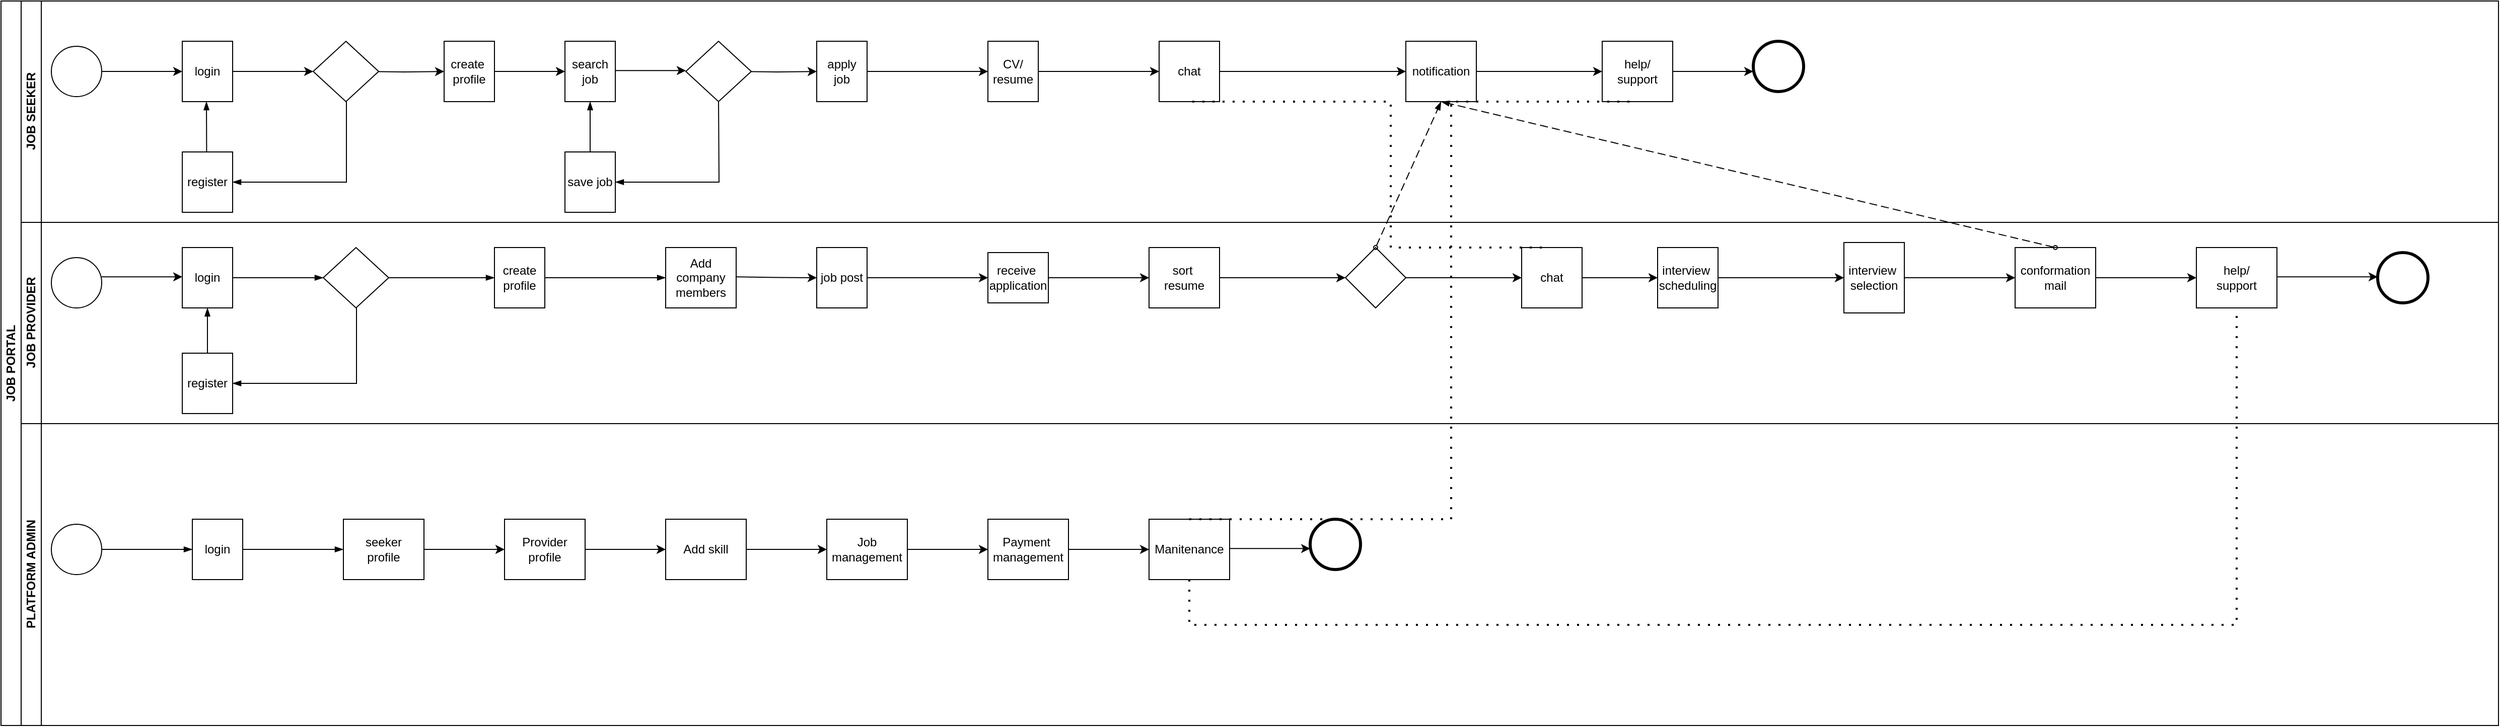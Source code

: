 <mxfile version="26.2.14">
  <diagram name="Page-1" id="NpjBJUBbBdpTEmISKkUP">
    <mxGraphModel grid="1" page="1" gridSize="10" guides="1" tooltips="1" connect="1" arrows="1" fold="1" pageScale="1" pageWidth="850" pageHeight="1100" math="0" shadow="0">
      <root>
        <mxCell id="0" />
        <mxCell id="1" parent="0" />
        <mxCell id="ZB53LrSSdC5xNoq9Xd-c-1" value="JOB PORTAL" style="swimlane;html=1;childLayout=stackLayout;resizeParent=1;resizeParentMax=0;horizontal=0;startSize=20;horizontalStack=0;whiteSpace=wrap;" vertex="1" parent="1">
          <mxGeometry x="150" y="200" width="2480" height="720" as="geometry" />
        </mxCell>
        <mxCell id="ZB53LrSSdC5xNoq9Xd-c-2" value="JOB SEEKER" style="swimlane;html=1;startSize=20;horizontal=0;" vertex="1" parent="ZB53LrSSdC5xNoq9Xd-c-1">
          <mxGeometry x="20" width="2460" height="220" as="geometry" />
        </mxCell>
        <mxCell id="hL35bKCOSnFXlqC572pn-15" value="" style="edgeStyle=orthogonalEdgeStyle;rounded=0;orthogonalLoop=1;jettySize=auto;html=1;" edge="1" parent="ZB53LrSSdC5xNoq9Xd-c-2" source="ZB53LrSSdC5xNoq9Xd-c-14">
          <mxGeometry relative="1" as="geometry">
            <mxPoint x="290" y="70" as="targetPoint" />
          </mxGeometry>
        </mxCell>
        <mxCell id="ZB53LrSSdC5xNoq9Xd-c-14" value="login" style="points=[[0.25,0,0],[0.5,0,0],[0.75,0,0],[1,0.25,0],[1,0.5,0],[1,0.75,0],[0.75,1,0],[0.5,1,0],[0.25,1,0],[0,0.75,0],[0,0.5,0],[0,0.25,0]];shape=mxgraph.bpmn.task2;whiteSpace=wrap;rectStyle=rounded;size=10;html=1;container=1;expand=0;collapsible=0;taskMarker=abstract;" vertex="1" parent="ZB53LrSSdC5xNoq9Xd-c-2">
          <mxGeometry x="160" y="40" width="50" height="60" as="geometry" />
        </mxCell>
        <mxCell id="ZB53LrSSdC5xNoq9Xd-c-36" value="save job" style="points=[[0.25,0,0],[0.5,0,0],[0.75,0,0],[1,0.25,0],[1,0.5,0],[1,0.75,0],[0.75,1,0],[0.5,1,0],[0.25,1,0],[0,0.75,0],[0,0.5,0],[0,0.25,0]];shape=mxgraph.bpmn.task2;whiteSpace=wrap;rectStyle=rounded;size=10;html=1;container=1;expand=0;collapsible=0;taskMarker=abstract;" vertex="1" parent="ZB53LrSSdC5xNoq9Xd-c-2">
          <mxGeometry x="540" y="150" width="50" height="60" as="geometry" />
        </mxCell>
        <mxCell id="ZB53LrSSdC5xNoq9Xd-c-44" value="" style="edgeStyle=orthogonalEdgeStyle;rounded=0;orthogonalLoop=1;jettySize=auto;html=1;entryX=0;entryY=0.5;entryDx=0;entryDy=0;entryPerimeter=0;" edge="1" parent="ZB53LrSSdC5xNoq9Xd-c-2" target="ZB53LrSSdC5xNoq9Xd-c-47">
          <mxGeometry relative="1" as="geometry">
            <mxPoint x="710" y="70" as="sourcePoint" />
            <mxPoint x="630" y="69.33" as="targetPoint" />
          </mxGeometry>
        </mxCell>
        <mxCell id="hL35bKCOSnFXlqC572pn-21" value="" style="edgeStyle=orthogonalEdgeStyle;rounded=0;orthogonalLoop=1;jettySize=auto;html=1;" edge="1" parent="ZB53LrSSdC5xNoq9Xd-c-2" source="ZB53LrSSdC5xNoq9Xd-c-47" target="hL35bKCOSnFXlqC572pn-20">
          <mxGeometry relative="1" as="geometry" />
        </mxCell>
        <mxCell id="ZB53LrSSdC5xNoq9Xd-c-47" value="apply&lt;div&gt;job&lt;/div&gt;" style="points=[[0.25,0,0],[0.5,0,0],[0.75,0,0],[1,0.25,0],[1,0.5,0],[1,0.75,0],[0.75,1,0],[0.5,1,0],[0.25,1,0],[0,0.75,0],[0,0.5,0],[0,0.25,0]];shape=mxgraph.bpmn.task2;whiteSpace=wrap;rectStyle=rounded;size=10;html=1;container=1;expand=0;collapsible=0;taskMarker=abstract;" vertex="1" parent="ZB53LrSSdC5xNoq9Xd-c-2">
          <mxGeometry x="790" y="40" width="50" height="60" as="geometry" />
        </mxCell>
        <mxCell id="hL35bKCOSnFXlqC572pn-2" value="" style="points=[[0.145,0.145,0],[0.5,0,0],[0.855,0.145,0],[1,0.5,0],[0.855,0.855,0],[0.5,1,0],[0.145,0.855,0],[0,0.5,0]];shape=mxgraph.bpmn.event;html=1;verticalLabelPosition=bottom;labelBackgroundColor=#ffffff;verticalAlign=top;align=center;perimeter=ellipsePerimeter;outlineConnect=0;aspect=fixed;outline=standard;symbol=general;" vertex="1" parent="ZB53LrSSdC5xNoq9Xd-c-2">
          <mxGeometry x="30" y="45" width="50" height="50" as="geometry" />
        </mxCell>
        <mxCell id="hL35bKCOSnFXlqC572pn-13" style="edgeStyle=orthogonalEdgeStyle;rounded=0;orthogonalLoop=1;jettySize=auto;html=1;entryX=0;entryY=0.5;entryDx=0;entryDy=0;entryPerimeter=0;exitX=1;exitY=0.5;exitDx=0;exitDy=0;exitPerimeter=0;" edge="1" parent="ZB53LrSSdC5xNoq9Xd-c-2" source="hL35bKCOSnFXlqC572pn-2" target="ZB53LrSSdC5xNoq9Xd-c-14">
          <mxGeometry relative="1" as="geometry" />
        </mxCell>
        <mxCell id="hL35bKCOSnFXlqC572pn-17" value="" style="edgeStyle=orthogonalEdgeStyle;rounded=0;orthogonalLoop=1;jettySize=auto;html=1;" edge="1" parent="ZB53LrSSdC5xNoq9Xd-c-2" target="hL35bKCOSnFXlqC572pn-16">
          <mxGeometry relative="1" as="geometry">
            <mxPoint x="340" y="70" as="sourcePoint" />
          </mxGeometry>
        </mxCell>
        <mxCell id="hL35bKCOSnFXlqC572pn-19" value="" style="edgeStyle=orthogonalEdgeStyle;rounded=0;orthogonalLoop=1;jettySize=auto;html=1;entryX=0;entryY=0.5;entryDx=0;entryDy=0;entryPerimeter=0;" edge="1" parent="ZB53LrSSdC5xNoq9Xd-c-2" source="hL35bKCOSnFXlqC572pn-16" target="hL35bKCOSnFXlqC572pn-32">
          <mxGeometry relative="1" as="geometry">
            <mxPoint x="535" y="70" as="targetPoint" />
          </mxGeometry>
        </mxCell>
        <mxCell id="hL35bKCOSnFXlqC572pn-16" value="create&amp;nbsp;&lt;div&gt;profile&lt;/div&gt;" style="points=[[0.25,0,0],[0.5,0,0],[0.75,0,0],[1,0.25,0],[1,0.5,0],[1,0.75,0],[0.75,1,0],[0.5,1,0],[0.25,1,0],[0,0.75,0],[0,0.5,0],[0,0.25,0]];shape=mxgraph.bpmn.task2;whiteSpace=wrap;rectStyle=rounded;size=10;html=1;container=1;expand=0;collapsible=0;taskMarker=abstract;" vertex="1" parent="ZB53LrSSdC5xNoq9Xd-c-2">
          <mxGeometry x="420" y="40" width="50" height="60" as="geometry" />
        </mxCell>
        <mxCell id="hL35bKCOSnFXlqC572pn-23" value="" style="edgeStyle=orthogonalEdgeStyle;rounded=0;orthogonalLoop=1;jettySize=auto;html=1;" edge="1" parent="ZB53LrSSdC5xNoq9Xd-c-2" source="hL35bKCOSnFXlqC572pn-20" target="hL35bKCOSnFXlqC572pn-22">
          <mxGeometry relative="1" as="geometry" />
        </mxCell>
        <mxCell id="hL35bKCOSnFXlqC572pn-20" value="CV/&lt;div&gt;resume&lt;/div&gt;" style="points=[[0.25,0,0],[0.5,0,0],[0.75,0,0],[1,0.25,0],[1,0.5,0],[1,0.75,0],[0.75,1,0],[0.5,1,0],[0.25,1,0],[0,0.75,0],[0,0.5,0],[0,0.25,0]];shape=mxgraph.bpmn.task2;whiteSpace=wrap;rectStyle=rounded;size=10;html=1;container=1;expand=0;collapsible=0;taskMarker=abstract;" vertex="1" parent="ZB53LrSSdC5xNoq9Xd-c-2">
          <mxGeometry x="960" y="40" width="50" height="60" as="geometry" />
        </mxCell>
        <mxCell id="hL35bKCOSnFXlqC572pn-25" value="" style="edgeStyle=orthogonalEdgeStyle;rounded=0;orthogonalLoop=1;jettySize=auto;html=1;" edge="1" parent="ZB53LrSSdC5xNoq9Xd-c-2" source="hL35bKCOSnFXlqC572pn-22" target="hL35bKCOSnFXlqC572pn-24">
          <mxGeometry relative="1" as="geometry" />
        </mxCell>
        <mxCell id="hL35bKCOSnFXlqC572pn-22" value="chat" style="points=[[0.25,0,0],[0.5,0,0],[0.75,0,0],[1,0.25,0],[1,0.5,0],[1,0.75,0],[0.75,1,0],[0.5,1,0],[0.25,1,0],[0,0.75,0],[0,0.5,0],[0,0.25,0]];shape=mxgraph.bpmn.task2;whiteSpace=wrap;rectStyle=rounded;size=10;html=1;container=1;expand=0;collapsible=0;taskMarker=abstract;" vertex="1" parent="ZB53LrSSdC5xNoq9Xd-c-2">
          <mxGeometry x="1130" y="40" width="60" height="60" as="geometry" />
        </mxCell>
        <mxCell id="hL35bKCOSnFXlqC572pn-27" value="" style="edgeStyle=orthogonalEdgeStyle;rounded=0;orthogonalLoop=1;jettySize=auto;html=1;" edge="1" parent="ZB53LrSSdC5xNoq9Xd-c-2" source="hL35bKCOSnFXlqC572pn-24" target="hL35bKCOSnFXlqC572pn-26">
          <mxGeometry relative="1" as="geometry" />
        </mxCell>
        <mxCell id="hL35bKCOSnFXlqC572pn-24" value="notification" style="points=[[0.25,0,0],[0.5,0,0],[0.75,0,0],[1,0.25,0],[1,0.5,0],[1,0.75,0],[0.75,1,0],[0.5,1,0],[0.25,1,0],[0,0.75,0],[0,0.5,0],[0,0.25,0]];shape=mxgraph.bpmn.task2;whiteSpace=wrap;rectStyle=rounded;size=10;html=1;container=1;expand=0;collapsible=0;taskMarker=abstract;" vertex="1" parent="ZB53LrSSdC5xNoq9Xd-c-2">
          <mxGeometry x="1375" y="40" width="70" height="60" as="geometry" />
        </mxCell>
        <mxCell id="hL35bKCOSnFXlqC572pn-26" value="help/&lt;div&gt;support&lt;/div&gt;" style="points=[[0.25,0,0],[0.5,0,0],[0.75,0,0],[1,0.25,0],[1,0.5,0],[1,0.75,0],[0.75,1,0],[0.5,1,0],[0.25,1,0],[0,0.75,0],[0,0.5,0],[0,0.25,0]];shape=mxgraph.bpmn.task2;whiteSpace=wrap;rectStyle=rounded;size=10;html=1;container=1;expand=0;collapsible=0;taskMarker=abstract;" vertex="1" parent="ZB53LrSSdC5xNoq9Xd-c-2">
          <mxGeometry x="1570" y="40" width="70" height="60" as="geometry" />
        </mxCell>
        <mxCell id="hL35bKCOSnFXlqC572pn-28" value="" style="points=[[0.145,0.145,0],[0.5,0,0],[0.855,0.145,0],[1,0.5,0],[0.855,0.855,0],[0.5,1,0],[0.145,0.855,0],[0,0.5,0]];shape=mxgraph.bpmn.event;html=1;verticalLabelPosition=bottom;labelBackgroundColor=#ffffff;verticalAlign=top;align=center;perimeter=ellipsePerimeter;outlineConnect=0;aspect=fixed;outline=end;symbol=terminate2;" vertex="1" parent="ZB53LrSSdC5xNoq9Xd-c-2">
          <mxGeometry x="1720" y="40" width="50" height="50" as="geometry" />
        </mxCell>
        <mxCell id="hL35bKCOSnFXlqC572pn-29" value="" style="edgeStyle=orthogonalEdgeStyle;rounded=0;orthogonalLoop=1;jettySize=auto;html=1;" edge="1" parent="ZB53LrSSdC5xNoq9Xd-c-2">
          <mxGeometry relative="1" as="geometry">
            <mxPoint x="1640" y="70" as="sourcePoint" />
            <mxPoint x="1720" y="70" as="targetPoint" />
          </mxGeometry>
        </mxCell>
        <mxCell id="hL35bKCOSnFXlqC572pn-31" value="" style="rhombus;whiteSpace=wrap;html=1;" vertex="1" parent="ZB53LrSSdC5xNoq9Xd-c-2">
          <mxGeometry x="290" y="40" width="65" height="60" as="geometry" />
        </mxCell>
        <mxCell id="hL35bKCOSnFXlqC572pn-32" value="search&lt;div&gt;job&lt;/div&gt;" style="points=[[0.25,0,0],[0.5,0,0],[0.75,0,0],[1,0.25,0],[1,0.5,0],[1,0.75,0],[0.75,1,0],[0.5,1,0],[0.25,1,0],[0,0.75,0],[0,0.5,0],[0,0.25,0]];shape=mxgraph.bpmn.task2;whiteSpace=wrap;rectStyle=rounded;size=10;html=1;container=1;expand=0;collapsible=0;taskMarker=abstract;" vertex="1" parent="ZB53LrSSdC5xNoq9Xd-c-2">
          <mxGeometry x="540" y="40" width="50" height="60" as="geometry" />
        </mxCell>
        <mxCell id="hL35bKCOSnFXlqC572pn-33" value="" style="rhombus;whiteSpace=wrap;html=1;" vertex="1" parent="ZB53LrSSdC5xNoq9Xd-c-2">
          <mxGeometry x="660" y="40" width="65" height="60" as="geometry" />
        </mxCell>
        <mxCell id="hL35bKCOSnFXlqC572pn-34" value="" style="edgeStyle=orthogonalEdgeStyle;rounded=0;orthogonalLoop=1;jettySize=auto;html=1;entryX=0;entryY=0.5;entryDx=0;entryDy=0;entryPerimeter=0;" edge="1" parent="ZB53LrSSdC5xNoq9Xd-c-2">
          <mxGeometry relative="1" as="geometry">
            <mxPoint x="590" y="69.17" as="sourcePoint" />
            <mxPoint x="660" y="69.17" as="targetPoint" />
          </mxGeometry>
        </mxCell>
        <mxCell id="hL35bKCOSnFXlqC572pn-35" value="" style="edgeStyle=elbowEdgeStyle;fontSize=12;html=1;endArrow=blockThin;endFill=1;rounded=0;exitX=0.5;exitY=1;exitDx=0;exitDy=0;entryX=1;entryY=0.5;entryDx=0;entryDy=0;entryPerimeter=0;" edge="1" parent="ZB53LrSSdC5xNoq9Xd-c-2" source="hL35bKCOSnFXlqC572pn-33" target="ZB53LrSSdC5xNoq9Xd-c-36">
          <mxGeometry width="160" relative="1" as="geometry">
            <mxPoint x="450" y="290" as="sourcePoint" />
            <mxPoint x="610" y="290" as="targetPoint" />
            <Array as="points">
              <mxPoint x="693" y="160" />
            </Array>
          </mxGeometry>
        </mxCell>
        <mxCell id="hL35bKCOSnFXlqC572pn-36" value="" style="edgeStyle=elbowEdgeStyle;fontSize=12;html=1;endArrow=blockThin;endFill=1;rounded=0;exitX=0.5;exitY=0;exitDx=0;exitDy=0;exitPerimeter=0;entryX=0.5;entryY=1;entryDx=0;entryDy=0;entryPerimeter=0;" edge="1" parent="ZB53LrSSdC5xNoq9Xd-c-2" source="ZB53LrSSdC5xNoq9Xd-c-36" target="hL35bKCOSnFXlqC572pn-32">
          <mxGeometry width="160" relative="1" as="geometry">
            <mxPoint x="450" y="290" as="sourcePoint" />
            <mxPoint x="610" y="290" as="targetPoint" />
          </mxGeometry>
        </mxCell>
        <mxCell id="hL35bKCOSnFXlqC572pn-37" value="" style="edgeStyle=elbowEdgeStyle;fontSize=12;html=1;endArrow=blockThin;endFill=1;rounded=0;exitX=0.5;exitY=1;exitDx=0;exitDy=0;entryX=1;entryY=0.5;entryDx=0;entryDy=0;entryPerimeter=0;" edge="1" parent="ZB53LrSSdC5xNoq9Xd-c-2" target="hL35bKCOSnFXlqC572pn-38">
          <mxGeometry width="160" relative="1" as="geometry">
            <mxPoint x="323" y="100" as="sourcePoint" />
            <mxPoint x="220" y="180" as="targetPoint" />
            <Array as="points">
              <mxPoint x="323" y="160" />
            </Array>
          </mxGeometry>
        </mxCell>
        <mxCell id="hL35bKCOSnFXlqC572pn-38" value="register" style="points=[[0.25,0,0],[0.5,0,0],[0.75,0,0],[1,0.25,0],[1,0.5,0],[1,0.75,0],[0.75,1,0],[0.5,1,0],[0.25,1,0],[0,0.75,0],[0,0.5,0],[0,0.25,0]];shape=mxgraph.bpmn.task2;whiteSpace=wrap;rectStyle=rounded;size=10;html=1;container=1;expand=0;collapsible=0;taskMarker=abstract;" vertex="1" parent="ZB53LrSSdC5xNoq9Xd-c-2">
          <mxGeometry x="160" y="150" width="50" height="60" as="geometry" />
        </mxCell>
        <mxCell id="hL35bKCOSnFXlqC572pn-39" value="" style="edgeStyle=elbowEdgeStyle;fontSize=12;html=1;endArrow=blockThin;endFill=1;rounded=0;exitX=0.5;exitY=0;exitDx=0;exitDy=0;exitPerimeter=0;entryX=0.5;entryY=1;entryDx=0;entryDy=0;entryPerimeter=0;" edge="1" parent="ZB53LrSSdC5xNoq9Xd-c-2">
          <mxGeometry width="160" relative="1" as="geometry">
            <mxPoint x="184.17" y="150" as="sourcePoint" />
            <mxPoint x="184.17" y="100" as="targetPoint" />
          </mxGeometry>
        </mxCell>
        <mxCell id="ZB53LrSSdC5xNoq9Xd-c-3" value="JOB PROVIDER" style="swimlane;html=1;startSize=20;horizontal=0;" vertex="1" parent="ZB53LrSSdC5xNoq9Xd-c-1">
          <mxGeometry x="20" y="220" width="2460" height="200" as="geometry" />
        </mxCell>
        <mxCell id="ZB53LrSSdC5xNoq9Xd-c-63" value="login" style="points=[[0.25,0,0],[0.5,0,0],[0.75,0,0],[1,0.25,0],[1,0.5,0],[1,0.75,0],[0.75,1,0],[0.5,1,0],[0.25,1,0],[0,0.75,0],[0,0.5,0],[0,0.25,0]];shape=mxgraph.bpmn.task2;whiteSpace=wrap;rectStyle=rounded;size=10;html=1;container=1;expand=0;collapsible=0;taskMarker=abstract;" vertex="1" parent="ZB53LrSSdC5xNoq9Xd-c-3">
          <mxGeometry x="160" y="25" width="50" height="60" as="geometry" />
        </mxCell>
        <mxCell id="ZB53LrSSdC5xNoq9Xd-c-70" value="create profile" style="points=[[0.25,0,0],[0.5,0,0],[0.75,0,0],[1,0.25,0],[1,0.5,0],[1,0.75,0],[0.75,1,0],[0.5,1,0],[0.25,1,0],[0,0.75,0],[0,0.5,0],[0,0.25,0]];shape=mxgraph.bpmn.task2;whiteSpace=wrap;rectStyle=rounded;size=10;html=1;container=1;expand=0;collapsible=0;taskMarker=abstract;" vertex="1" parent="ZB53LrSSdC5xNoq9Xd-c-3">
          <mxGeometry x="470" y="25" width="50" height="60" as="geometry" />
        </mxCell>
        <mxCell id="ZB53LrSSdC5xNoq9Xd-c-72" value="Add&lt;div&gt;company&lt;/div&gt;&lt;div&gt;members&lt;/div&gt;" style="points=[[0.25,0,0],[0.5,0,0],[0.75,0,0],[1,0.25,0],[1,0.5,0],[1,0.75,0],[0.75,1,0],[0.5,1,0],[0.25,1,0],[0,0.75,0],[0,0.5,0],[0,0.25,0]];shape=mxgraph.bpmn.task2;whiteSpace=wrap;rectStyle=rounded;size=10;html=1;container=1;expand=0;collapsible=0;taskMarker=abstract;" vertex="1" parent="ZB53LrSSdC5xNoq9Xd-c-3">
          <mxGeometry x="640" y="25" width="70" height="60" as="geometry" />
        </mxCell>
        <mxCell id="ZB53LrSSdC5xNoq9Xd-c-73" value="" style="edgeStyle=orthogonalEdgeStyle;rounded=0;orthogonalLoop=1;jettySize=auto;html=1;entryX=0;entryY=0.5;entryDx=0;entryDy=0;entryPerimeter=0;" edge="1" parent="ZB53LrSSdC5xNoq9Xd-c-3" target="ZB53LrSSdC5xNoq9Xd-c-74">
          <mxGeometry relative="1" as="geometry">
            <mxPoint x="710" y="54.17" as="sourcePoint" />
            <mxPoint x="740" y="54.17" as="targetPoint" />
          </mxGeometry>
        </mxCell>
        <mxCell id="ZB53LrSSdC5xNoq9Xd-c-80" value="" style="edgeStyle=orthogonalEdgeStyle;rounded=0;orthogonalLoop=1;jettySize=auto;html=1;" edge="1" parent="ZB53LrSSdC5xNoq9Xd-c-3" source="ZB53LrSSdC5xNoq9Xd-c-74" target="ZB53LrSSdC5xNoq9Xd-c-79">
          <mxGeometry relative="1" as="geometry" />
        </mxCell>
        <mxCell id="ZB53LrSSdC5xNoq9Xd-c-74" value="job post" style="points=[[0.25,0,0],[0.5,0,0],[0.75,0,0],[1,0.25,0],[1,0.5,0],[1,0.75,0],[0.75,1,0],[0.5,1,0],[0.25,1,0],[0,0.75,0],[0,0.5,0],[0,0.25,0]];shape=mxgraph.bpmn.task2;whiteSpace=wrap;rectStyle=rounded;size=10;html=1;container=1;expand=0;collapsible=0;taskMarker=abstract;" vertex="1" parent="ZB53LrSSdC5xNoq9Xd-c-3">
          <mxGeometry x="790" y="25" width="50" height="60" as="geometry" />
        </mxCell>
        <mxCell id="ZB53LrSSdC5xNoq9Xd-c-82" value="" style="edgeStyle=orthogonalEdgeStyle;rounded=0;orthogonalLoop=1;jettySize=auto;html=1;" edge="1" parent="ZB53LrSSdC5xNoq9Xd-c-3" source="ZB53LrSSdC5xNoq9Xd-c-79" target="ZB53LrSSdC5xNoq9Xd-c-81">
          <mxGeometry relative="1" as="geometry" />
        </mxCell>
        <mxCell id="ZB53LrSSdC5xNoq9Xd-c-79" value="receive&amp;nbsp;&lt;div&gt;application&lt;/div&gt;" style="points=[[0.25,0,0],[0.5,0,0],[0.75,0,0],[1,0.25,0],[1,0.5,0],[1,0.75,0],[0.75,1,0],[0.5,1,0],[0.25,1,0],[0,0.75,0],[0,0.5,0],[0,0.25,0]];shape=mxgraph.bpmn.task2;whiteSpace=wrap;rectStyle=rounded;size=10;html=1;container=1;expand=0;collapsible=0;taskMarker=abstract;" vertex="1" parent="ZB53LrSSdC5xNoq9Xd-c-3">
          <mxGeometry x="960" y="30" width="60" height="50" as="geometry" />
        </mxCell>
        <mxCell id="ZB53LrSSdC5xNoq9Xd-c-84" value="" style="edgeStyle=orthogonalEdgeStyle;rounded=0;orthogonalLoop=1;jettySize=auto;html=1;" edge="1" parent="ZB53LrSSdC5xNoq9Xd-c-3" source="ZB53LrSSdC5xNoq9Xd-c-81" target="ZB53LrSSdC5xNoq9Xd-c-83">
          <mxGeometry relative="1" as="geometry" />
        </mxCell>
        <mxCell id="ZB53LrSSdC5xNoq9Xd-c-81" value="sort&amp;nbsp;&lt;div&gt;resume&lt;/div&gt;" style="points=[[0.25,0,0],[0.5,0,0],[0.75,0,0],[1,0.25,0],[1,0.5,0],[1,0.75,0],[0.75,1,0],[0.5,1,0],[0.25,1,0],[0,0.75,0],[0,0.5,0],[0,0.25,0]];shape=mxgraph.bpmn.task2;whiteSpace=wrap;rectStyle=rounded;size=10;html=1;container=1;expand=0;collapsible=0;taskMarker=abstract;" vertex="1" parent="ZB53LrSSdC5xNoq9Xd-c-3">
          <mxGeometry x="1120" y="25" width="70" height="60" as="geometry" />
        </mxCell>
        <mxCell id="ZB53LrSSdC5xNoq9Xd-c-91" value="" style="edgeStyle=orthogonalEdgeStyle;rounded=0;orthogonalLoop=1;jettySize=auto;html=1;" edge="1" parent="ZB53LrSSdC5xNoq9Xd-c-3" source="ZB53LrSSdC5xNoq9Xd-c-85" target="ZB53LrSSdC5xNoq9Xd-c-90">
          <mxGeometry relative="1" as="geometry" />
        </mxCell>
        <mxCell id="ZB53LrSSdC5xNoq9Xd-c-85" value="chat" style="points=[[0.25,0,0],[0.5,0,0],[0.75,0,0],[1,0.25,0],[1,0.5,0],[1,0.75,0],[0.75,1,0],[0.5,1,0],[0.25,1,0],[0,0.75,0],[0,0.5,0],[0,0.25,0]];shape=mxgraph.bpmn.task2;whiteSpace=wrap;rectStyle=rounded;size=10;html=1;container=1;expand=0;collapsible=0;taskMarker=abstract;" vertex="1" parent="ZB53LrSSdC5xNoq9Xd-c-3">
          <mxGeometry x="1490" y="25" width="60" height="60" as="geometry" />
        </mxCell>
        <mxCell id="ZB53LrSSdC5xNoq9Xd-c-98" value="" style="edgeStyle=orthogonalEdgeStyle;rounded=0;orthogonalLoop=1;jettySize=auto;html=1;entryX=0;entryY=0.5;entryDx=0;entryDy=0;entryPerimeter=0;" edge="1" parent="ZB53LrSSdC5xNoq9Xd-c-3" source="ZB53LrSSdC5xNoq9Xd-c-93" target="ZB53LrSSdC5xNoq9Xd-c-111">
          <mxGeometry relative="1" as="geometry">
            <mxPoint x="1380" y="60" as="sourcePoint" />
            <mxPoint x="1410" y="60" as="targetPoint" />
          </mxGeometry>
        </mxCell>
        <mxCell id="ZB53LrSSdC5xNoq9Xd-c-138" value="" style="edgeStyle=orthogonalEdgeStyle;rounded=0;orthogonalLoop=1;jettySize=auto;html=1;" edge="1" parent="ZB53LrSSdC5xNoq9Xd-c-3" source="ZB53LrSSdC5xNoq9Xd-c-111" target="ZB53LrSSdC5xNoq9Xd-c-137">
          <mxGeometry relative="1" as="geometry" />
        </mxCell>
        <mxCell id="ZB53LrSSdC5xNoq9Xd-c-111" value="conformation&lt;div&gt;mail&lt;/div&gt;" style="points=[[0.25,0,0],[0.5,0,0],[0.75,0,0],[1,0.25,0],[1,0.5,0],[1,0.75,0],[0.75,1,0],[0.5,1,0],[0.25,1,0],[0,0.75,0],[0,0.5,0],[0,0.25,0]];shape=mxgraph.bpmn.task2;whiteSpace=wrap;rectStyle=rounded;size=10;html=1;container=1;expand=0;collapsible=0;taskMarker=abstract;" vertex="1" parent="ZB53LrSSdC5xNoq9Xd-c-3">
          <mxGeometry x="1980" y="25" width="80" height="60" as="geometry" />
        </mxCell>
        <mxCell id="ZB53LrSSdC5xNoq9Xd-c-137" value="help/&lt;div&gt;support&lt;/div&gt;" style="points=[[0.25,0,0],[0.5,0,0],[0.75,0,0],[1,0.25,0],[1,0.5,0],[1,0.75,0],[0.75,1,0],[0.5,1,0],[0.25,1,0],[0,0.75,0],[0,0.5,0],[0,0.25,0]];shape=mxgraph.bpmn.task2;whiteSpace=wrap;rectStyle=rounded;size=10;html=1;container=1;expand=0;collapsible=0;taskMarker=abstract;" vertex="1" parent="ZB53LrSSdC5xNoq9Xd-c-3">
          <mxGeometry x="2160" y="25" width="80" height="60" as="geometry" />
        </mxCell>
        <mxCell id="hL35bKCOSnFXlqC572pn-41" value="" style="points=[[0.145,0.145,0],[0.5,0,0],[0.855,0.145,0],[1,0.5,0],[0.855,0.855,0],[0.5,1,0],[0.145,0.855,0],[0,0.5,0]];shape=mxgraph.bpmn.event;html=1;verticalLabelPosition=bottom;labelBackgroundColor=#ffffff;verticalAlign=top;align=center;perimeter=ellipsePerimeter;outlineConnect=0;aspect=fixed;outline=standard;symbol=general;" vertex="1" parent="ZB53LrSSdC5xNoq9Xd-c-3">
          <mxGeometry x="30" y="35" width="50" height="50" as="geometry" />
        </mxCell>
        <mxCell id="hL35bKCOSnFXlqC572pn-42" value="" style="edgeStyle=orthogonalEdgeStyle;rounded=0;orthogonalLoop=1;jettySize=auto;html=1;entryX=0;entryY=0.5;entryDx=0;entryDy=0;entryPerimeter=0;" edge="1" parent="ZB53LrSSdC5xNoq9Xd-c-3" source="ZB53LrSSdC5xNoq9Xd-c-90" target="ZB53LrSSdC5xNoq9Xd-c-93">
          <mxGeometry relative="1" as="geometry">
            <mxPoint x="1200" y="58.33" as="sourcePoint" />
            <mxPoint x="1250" y="58.33" as="targetPoint" />
          </mxGeometry>
        </mxCell>
        <mxCell id="hL35bKCOSnFXlqC572pn-45" value="" style="edgeStyle=orthogonalEdgeStyle;rounded=0;orthogonalLoop=1;jettySize=auto;html=1;entryX=0;entryY=0.5;entryDx=0;entryDy=0;entryPerimeter=0;" edge="1" parent="ZB53LrSSdC5xNoq9Xd-c-3" source="ZB53LrSSdC5xNoq9Xd-c-83" target="ZB53LrSSdC5xNoq9Xd-c-85">
          <mxGeometry relative="1" as="geometry">
            <mxPoint x="840" y="60.0" as="sourcePoint" />
            <mxPoint x="890" y="60.0" as="targetPoint" />
          </mxGeometry>
        </mxCell>
        <mxCell id="ZB53LrSSdC5xNoq9Xd-c-93" value="interview&amp;nbsp;&lt;div&gt;selection&lt;/div&gt;" style="points=[[0.25,0,0],[0.5,0,0],[0.75,0,0],[1,0.25,0],[1,0.5,0],[1,0.75,0],[0.75,1,0],[0.5,1,0],[0.25,1,0],[0,0.75,0],[0,0.5,0],[0,0.25,0]];shape=mxgraph.bpmn.task2;whiteSpace=wrap;rectStyle=rounded;size=10;html=1;container=1;expand=0;collapsible=0;taskMarker=abstract;" vertex="1" parent="ZB53LrSSdC5xNoq9Xd-c-3">
          <mxGeometry x="1810" y="20" width="60" height="70" as="geometry" />
        </mxCell>
        <mxCell id="ZB53LrSSdC5xNoq9Xd-c-90" value="interview&amp;nbsp;&lt;div&gt;scheduling&lt;/div&gt;" style="points=[[0.25,0,0],[0.5,0,0],[0.75,0,0],[1,0.25,0],[1,0.5,0],[1,0.75,0],[0.75,1,0],[0.5,1,0],[0.25,1,0],[0,0.75,0],[0,0.5,0],[0,0.25,0]];shape=mxgraph.bpmn.task2;whiteSpace=wrap;rectStyle=rounded;size=10;html=1;container=1;expand=0;collapsible=0;taskMarker=abstract;" vertex="1" parent="ZB53LrSSdC5xNoq9Xd-c-3">
          <mxGeometry x="1625" y="25" width="60" height="60" as="geometry" />
        </mxCell>
        <mxCell id="ZB53LrSSdC5xNoq9Xd-c-83" value="" style="rhombus;whiteSpace=wrap;html=1;" vertex="1" parent="ZB53LrSSdC5xNoq9Xd-c-3">
          <mxGeometry x="1315" y="25" width="60" height="60" as="geometry" />
        </mxCell>
        <mxCell id="hL35bKCOSnFXlqC572pn-49" value="" style="rhombus;whiteSpace=wrap;html=1;" vertex="1" parent="ZB53LrSSdC5xNoq9Xd-c-3">
          <mxGeometry x="300" y="25" width="65" height="60" as="geometry" />
        </mxCell>
        <mxCell id="hL35bKCOSnFXlqC572pn-52" style="edgeStyle=orthogonalEdgeStyle;rounded=0;orthogonalLoop=1;jettySize=auto;html=1;entryX=0;entryY=0.5;entryDx=0;entryDy=0;entryPerimeter=0;exitX=1;exitY=0.5;exitDx=0;exitDy=0;exitPerimeter=0;" edge="1" parent="ZB53LrSSdC5xNoq9Xd-c-3">
          <mxGeometry relative="1" as="geometry">
            <mxPoint x="80" y="54.17" as="sourcePoint" />
            <mxPoint x="160" y="54.17" as="targetPoint" />
          </mxGeometry>
        </mxCell>
        <mxCell id="hL35bKCOSnFXlqC572pn-55" value="" style="edgeStyle=elbowEdgeStyle;fontSize=12;html=1;endArrow=blockThin;endFill=1;rounded=0;exitX=1;exitY=0.5;exitDx=0;exitDy=0;entryX=0;entryY=0.5;entryDx=0;entryDy=0;entryPerimeter=0;" edge="1" parent="ZB53LrSSdC5xNoq9Xd-c-3" source="hL35bKCOSnFXlqC572pn-49" target="ZB53LrSSdC5xNoq9Xd-c-70">
          <mxGeometry width="160" relative="1" as="geometry">
            <mxPoint x="820" y="70" as="sourcePoint" />
            <mxPoint x="980" y="70" as="targetPoint" />
          </mxGeometry>
        </mxCell>
        <mxCell id="hL35bKCOSnFXlqC572pn-56" value="" style="edgeStyle=elbowEdgeStyle;fontSize=12;html=1;endArrow=blockThin;endFill=1;rounded=0;exitX=1;exitY=0.5;exitDx=0;exitDy=0;exitPerimeter=0;entryX=0;entryY=0.5;entryDx=0;entryDy=0;entryPerimeter=0;" edge="1" parent="ZB53LrSSdC5xNoq9Xd-c-3" source="ZB53LrSSdC5xNoq9Xd-c-70" target="ZB53LrSSdC5xNoq9Xd-c-72">
          <mxGeometry width="160" relative="1" as="geometry">
            <mxPoint x="820" y="70" as="sourcePoint" />
            <mxPoint x="980" y="70" as="targetPoint" />
          </mxGeometry>
        </mxCell>
        <mxCell id="hL35bKCOSnFXlqC572pn-57" value="" style="edgeStyle=elbowEdgeStyle;fontSize=12;html=1;endArrow=blockThin;endFill=1;rounded=0;exitX=0.5;exitY=1;exitDx=0;exitDy=0;entryX=1;entryY=0.5;entryDx=0;entryDy=0;entryPerimeter=0;" edge="1" parent="ZB53LrSSdC5xNoq9Xd-c-3" target="hL35bKCOSnFXlqC572pn-58">
          <mxGeometry width="160" relative="1" as="geometry">
            <mxPoint x="333" y="85" as="sourcePoint" />
            <mxPoint x="220" y="165" as="targetPoint" />
            <Array as="points">
              <mxPoint x="333" y="145" />
            </Array>
          </mxGeometry>
        </mxCell>
        <mxCell id="hL35bKCOSnFXlqC572pn-58" value="register" style="points=[[0.25,0,0],[0.5,0,0],[0.75,0,0],[1,0.25,0],[1,0.5,0],[1,0.75,0],[0.75,1,0],[0.5,1,0],[0.25,1,0],[0,0.75,0],[0,0.5,0],[0,0.25,0]];shape=mxgraph.bpmn.task2;whiteSpace=wrap;rectStyle=rounded;size=10;html=1;container=1;expand=0;collapsible=0;taskMarker=abstract;" vertex="1" parent="ZB53LrSSdC5xNoq9Xd-c-3">
          <mxGeometry x="160" y="130" width="50" height="60" as="geometry" />
        </mxCell>
        <mxCell id="hL35bKCOSnFXlqC572pn-59" value="" style="edgeStyle=elbowEdgeStyle;fontSize=12;html=1;endArrow=blockThin;endFill=1;rounded=0;exitX=0.5;exitY=0;exitDx=0;exitDy=0;exitPerimeter=0;entryX=0.5;entryY=1;entryDx=0;entryDy=0;entryPerimeter=0;" edge="1" parent="ZB53LrSSdC5xNoq9Xd-c-3" source="hL35bKCOSnFXlqC572pn-58" target="ZB53LrSSdC5xNoq9Xd-c-63">
          <mxGeometry width="160" relative="1" as="geometry">
            <mxPoint x="820" y="70" as="sourcePoint" />
            <mxPoint x="980" y="70" as="targetPoint" />
          </mxGeometry>
        </mxCell>
        <mxCell id="hL35bKCOSnFXlqC572pn-60" value="" style="points=[[0.145,0.145,0],[0.5,0,0],[0.855,0.145,0],[1,0.5,0],[0.855,0.855,0],[0.5,1,0],[0.145,0.855,0],[0,0.5,0]];shape=mxgraph.bpmn.event;html=1;verticalLabelPosition=bottom;labelBackgroundColor=#ffffff;verticalAlign=top;align=center;perimeter=ellipsePerimeter;outlineConnect=0;aspect=fixed;outline=end;symbol=terminate2;" vertex="1" parent="ZB53LrSSdC5xNoq9Xd-c-3">
          <mxGeometry x="2340" y="30" width="50" height="50" as="geometry" />
        </mxCell>
        <mxCell id="hL35bKCOSnFXlqC572pn-61" value="" style="edgeStyle=orthogonalEdgeStyle;rounded=0;orthogonalLoop=1;jettySize=auto;html=1;" edge="1" parent="ZB53LrSSdC5xNoq9Xd-c-3">
          <mxGeometry relative="1" as="geometry">
            <mxPoint x="2240" y="54.17" as="sourcePoint" />
            <mxPoint x="2340" y="54.17" as="targetPoint" />
          </mxGeometry>
        </mxCell>
        <mxCell id="ZB53LrSSdC5xNoq9Xd-c-4" value="PLATFORM ADMIN" style="swimlane;html=1;startSize=20;horizontal=0;" vertex="1" parent="ZB53LrSSdC5xNoq9Xd-c-1">
          <mxGeometry x="20" y="420" width="2460" height="300" as="geometry" />
        </mxCell>
        <mxCell id="ZB53LrSSdC5xNoq9Xd-c-128" value="login" style="points=[[0.25,0,0],[0.5,0,0],[0.75,0,0],[1,0.25,0],[1,0.5,0],[1,0.75,0],[0.75,1,0],[0.5,1,0],[0.25,1,0],[0,0.75,0],[0,0.5,0],[0,0.25,0]];shape=mxgraph.bpmn.task2;whiteSpace=wrap;rectStyle=rounded;size=10;html=1;container=1;expand=0;collapsible=0;taskMarker=abstract;" vertex="1" parent="ZB53LrSSdC5xNoq9Xd-c-4">
          <mxGeometry x="170" y="95" width="50" height="60" as="geometry" />
        </mxCell>
        <mxCell id="hL35bKCOSnFXlqC572pn-66" value="" style="edgeStyle=orthogonalEdgeStyle;rounded=0;orthogonalLoop=1;jettySize=auto;html=1;" edge="1" parent="ZB53LrSSdC5xNoq9Xd-c-4" source="ZB53LrSSdC5xNoq9Xd-c-134" target="hL35bKCOSnFXlqC572pn-65">
          <mxGeometry relative="1" as="geometry" />
        </mxCell>
        <mxCell id="ZB53LrSSdC5xNoq9Xd-c-134" value="seeker&lt;div&gt;profile&lt;/div&gt;" style="points=[[0.25,0,0],[0.5,0,0],[0.75,0,0],[1,0.25,0],[1,0.5,0],[1,0.75,0],[0.75,1,0],[0.5,1,0],[0.25,1,0],[0,0.75,0],[0,0.5,0],[0,0.25,0]];shape=mxgraph.bpmn.task2;whiteSpace=wrap;rectStyle=rounded;size=10;html=1;container=1;expand=0;collapsible=0;taskMarker=abstract;" vertex="1" parent="ZB53LrSSdC5xNoq9Xd-c-4">
          <mxGeometry x="320" y="95" width="80" height="60" as="geometry" />
        </mxCell>
        <mxCell id="hL35bKCOSnFXlqC572pn-62" value="" style="points=[[0.145,0.145,0],[0.5,0,0],[0.855,0.145,0],[1,0.5,0],[0.855,0.855,0],[0.5,1,0],[0.145,0.855,0],[0,0.5,0]];shape=mxgraph.bpmn.event;html=1;verticalLabelPosition=bottom;labelBackgroundColor=#ffffff;verticalAlign=top;align=center;perimeter=ellipsePerimeter;outlineConnect=0;aspect=fixed;outline=standard;symbol=general;" vertex="1" parent="ZB53LrSSdC5xNoq9Xd-c-4">
          <mxGeometry x="30" y="100" width="50" height="50" as="geometry" />
        </mxCell>
        <mxCell id="hL35bKCOSnFXlqC572pn-64" value="" style="edgeStyle=elbowEdgeStyle;fontSize=12;html=1;endArrow=blockThin;endFill=1;rounded=0;exitX=1;exitY=0.5;exitDx=0;exitDy=0;exitPerimeter=0;entryX=0;entryY=0.5;entryDx=0;entryDy=0;entryPerimeter=0;" edge="1" parent="ZB53LrSSdC5xNoq9Xd-c-4" source="ZB53LrSSdC5xNoq9Xd-c-128" target="ZB53LrSSdC5xNoq9Xd-c-134">
          <mxGeometry width="160" relative="1" as="geometry">
            <mxPoint x="150" y="80" as="sourcePoint" />
            <mxPoint x="310" y="80" as="targetPoint" />
          </mxGeometry>
        </mxCell>
        <mxCell id="hL35bKCOSnFXlqC572pn-68" value="" style="edgeStyle=orthogonalEdgeStyle;rounded=0;orthogonalLoop=1;jettySize=auto;html=1;" edge="1" parent="ZB53LrSSdC5xNoq9Xd-c-4" source="hL35bKCOSnFXlqC572pn-65" target="hL35bKCOSnFXlqC572pn-67">
          <mxGeometry relative="1" as="geometry" />
        </mxCell>
        <mxCell id="hL35bKCOSnFXlqC572pn-65" value="Provider&lt;div&gt;profile&lt;/div&gt;" style="points=[[0.25,0,0],[0.5,0,0],[0.75,0,0],[1,0.25,0],[1,0.5,0],[1,0.75,0],[0.75,1,0],[0.5,1,0],[0.25,1,0],[0,0.75,0],[0,0.5,0],[0,0.25,0]];shape=mxgraph.bpmn.task2;whiteSpace=wrap;rectStyle=rounded;size=10;html=1;container=1;expand=0;collapsible=0;taskMarker=abstract;" vertex="1" parent="ZB53LrSSdC5xNoq9Xd-c-4">
          <mxGeometry x="480" y="95" width="80" height="60" as="geometry" />
        </mxCell>
        <mxCell id="hL35bKCOSnFXlqC572pn-70" value="" style="edgeStyle=orthogonalEdgeStyle;rounded=0;orthogonalLoop=1;jettySize=auto;html=1;" edge="1" parent="ZB53LrSSdC5xNoq9Xd-c-4" source="hL35bKCOSnFXlqC572pn-67" target="hL35bKCOSnFXlqC572pn-69">
          <mxGeometry relative="1" as="geometry" />
        </mxCell>
        <mxCell id="hL35bKCOSnFXlqC572pn-67" value="Add skill" style="points=[[0.25,0,0],[0.5,0,0],[0.75,0,0],[1,0.25,0],[1,0.5,0],[1,0.75,0],[0.75,1,0],[0.5,1,0],[0.25,1,0],[0,0.75,0],[0,0.5,0],[0,0.25,0]];shape=mxgraph.bpmn.task2;whiteSpace=wrap;rectStyle=rounded;size=10;html=1;container=1;expand=0;collapsible=0;taskMarker=abstract;" vertex="1" parent="ZB53LrSSdC5xNoq9Xd-c-4">
          <mxGeometry x="640" y="95" width="80" height="60" as="geometry" />
        </mxCell>
        <mxCell id="hL35bKCOSnFXlqC572pn-72" value="" style="edgeStyle=orthogonalEdgeStyle;rounded=0;orthogonalLoop=1;jettySize=auto;html=1;" edge="1" parent="ZB53LrSSdC5xNoq9Xd-c-4" source="hL35bKCOSnFXlqC572pn-69" target="hL35bKCOSnFXlqC572pn-71">
          <mxGeometry relative="1" as="geometry" />
        </mxCell>
        <mxCell id="hL35bKCOSnFXlqC572pn-69" value="Job management" style="points=[[0.25,0,0],[0.5,0,0],[0.75,0,0],[1,0.25,0],[1,0.5,0],[1,0.75,0],[0.75,1,0],[0.5,1,0],[0.25,1,0],[0,0.75,0],[0,0.5,0],[0,0.25,0]];shape=mxgraph.bpmn.task2;whiteSpace=wrap;rectStyle=rounded;size=10;html=1;container=1;expand=0;collapsible=0;taskMarker=abstract;" vertex="1" parent="ZB53LrSSdC5xNoq9Xd-c-4">
          <mxGeometry x="800" y="95" width="80" height="60" as="geometry" />
        </mxCell>
        <mxCell id="hL35bKCOSnFXlqC572pn-74" value="" style="edgeStyle=orthogonalEdgeStyle;rounded=0;orthogonalLoop=1;jettySize=auto;html=1;" edge="1" parent="ZB53LrSSdC5xNoq9Xd-c-4" source="hL35bKCOSnFXlqC572pn-71" target="hL35bKCOSnFXlqC572pn-73">
          <mxGeometry relative="1" as="geometry" />
        </mxCell>
        <mxCell id="hL35bKCOSnFXlqC572pn-71" value="Payment&amp;nbsp;&lt;div&gt;management&lt;/div&gt;" style="points=[[0.25,0,0],[0.5,0,0],[0.75,0,0],[1,0.25,0],[1,0.5,0],[1,0.75,0],[0.75,1,0],[0.5,1,0],[0.25,1,0],[0,0.75,0],[0,0.5,0],[0,0.25,0]];shape=mxgraph.bpmn.task2;whiteSpace=wrap;rectStyle=rounded;size=10;html=1;container=1;expand=0;collapsible=0;taskMarker=abstract;" vertex="1" parent="ZB53LrSSdC5xNoq9Xd-c-4">
          <mxGeometry x="960" y="95" width="80" height="60" as="geometry" />
        </mxCell>
        <mxCell id="hL35bKCOSnFXlqC572pn-73" value="Manitenance" style="points=[[0.25,0,0],[0.5,0,0],[0.75,0,0],[1,0.25,0],[1,0.5,0],[1,0.75,0],[0.75,1,0],[0.5,1,0],[0.25,1,0],[0,0.75,0],[0,0.5,0],[0,0.25,0]];shape=mxgraph.bpmn.task2;whiteSpace=wrap;rectStyle=rounded;size=10;html=1;container=1;expand=0;collapsible=0;taskMarker=abstract;" vertex="1" parent="ZB53LrSSdC5xNoq9Xd-c-4">
          <mxGeometry x="1120" y="95" width="80" height="60" as="geometry" />
        </mxCell>
        <mxCell id="hL35bKCOSnFXlqC572pn-75" value="" style="edgeStyle=orthogonalEdgeStyle;rounded=0;orthogonalLoop=1;jettySize=auto;html=1;" edge="1" parent="ZB53LrSSdC5xNoq9Xd-c-4">
          <mxGeometry relative="1" as="geometry">
            <mxPoint x="1200" y="124.17" as="sourcePoint" />
            <mxPoint x="1280" y="124.17" as="targetPoint" />
          </mxGeometry>
        </mxCell>
        <mxCell id="hL35bKCOSnFXlqC572pn-76" value="" style="points=[[0.145,0.145,0],[0.5,0,0],[0.855,0.145,0],[1,0.5,0],[0.855,0.855,0],[0.5,1,0],[0.145,0.855,0],[0,0.5,0]];shape=mxgraph.bpmn.event;html=1;verticalLabelPosition=bottom;labelBackgroundColor=#ffffff;verticalAlign=top;align=center;perimeter=ellipsePerimeter;outlineConnect=0;aspect=fixed;outline=end;symbol=terminate2;" vertex="1" parent="ZB53LrSSdC5xNoq9Xd-c-4">
          <mxGeometry x="1280" y="95" width="50" height="50" as="geometry" />
        </mxCell>
        <mxCell id="hL35bKCOSnFXlqC572pn-77" value="" style="dashed=1;dashPattern=8 4;endArrow=blockThin;endFill=1;startArrow=oval;startFill=0;endSize=6;startSize=4;html=1;rounded=0;exitX=0.5;exitY=0;exitDx=0;exitDy=0;entryX=0.5;entryY=1;entryDx=0;entryDy=0;entryPerimeter=0;" edge="1" parent="ZB53LrSSdC5xNoq9Xd-c-1" source="ZB53LrSSdC5xNoq9Xd-c-83" target="hL35bKCOSnFXlqC572pn-24">
          <mxGeometry width="160" relative="1" as="geometry">
            <mxPoint x="1470" y="300" as="sourcePoint" />
            <mxPoint x="1630" y="300" as="targetPoint" />
          </mxGeometry>
        </mxCell>
        <mxCell id="hL35bKCOSnFXlqC572pn-78" value="" style="dashed=1;dashPattern=8 4;endArrow=blockThin;endFill=1;startArrow=oval;startFill=0;endSize=6;startSize=4;html=1;rounded=0;exitX=0.5;exitY=0;exitDx=0;exitDy=0;exitPerimeter=0;entryX=0.5;entryY=1;entryDx=0;entryDy=0;entryPerimeter=0;" edge="1" parent="ZB53LrSSdC5xNoq9Xd-c-1" source="ZB53LrSSdC5xNoq9Xd-c-111" target="hL35bKCOSnFXlqC572pn-24">
          <mxGeometry width="160" relative="1" as="geometry">
            <mxPoint x="1470" y="300" as="sourcePoint" />
            <mxPoint x="1630" y="300" as="targetPoint" />
          </mxGeometry>
        </mxCell>
        <mxCell id="hL35bKCOSnFXlqC572pn-79" value="" style="edgeStyle=elbowEdgeStyle;fontSize=12;html=1;endFill=0;startFill=0;endSize=6;startSize=6;dashed=1;dashPattern=1 4;endArrow=none;startArrow=none;rounded=0;exitX=0.5;exitY=0;exitDx=0;exitDy=0;exitPerimeter=0;entryX=0.5;entryY=1;entryDx=0;entryDy=0;entryPerimeter=0;strokeWidth=2;" edge="1" parent="ZB53LrSSdC5xNoq9Xd-c-1" source="hL35bKCOSnFXlqC572pn-73" target="hL35bKCOSnFXlqC572pn-26">
          <mxGeometry width="160" relative="1" as="geometry">
            <mxPoint x="1470" y="300" as="sourcePoint" />
            <mxPoint x="1630" y="300" as="targetPoint" />
            <Array as="points">
              <mxPoint x="1440" y="300" />
            </Array>
          </mxGeometry>
        </mxCell>
        <mxCell id="hL35bKCOSnFXlqC572pn-80" value="" style="edgeStyle=elbowEdgeStyle;fontSize=12;html=1;endFill=0;startFill=0;endSize=6;startSize=6;dashed=1;dashPattern=1 4;endArrow=none;startArrow=none;rounded=0;exitX=0.5;exitY=1;exitDx=0;exitDy=0;exitPerimeter=0;entryX=0.5;entryY=1;entryDx=0;entryDy=0;entryPerimeter=0;strokeWidth=2;" edge="1" parent="ZB53LrSSdC5xNoq9Xd-c-1" source="hL35bKCOSnFXlqC572pn-73" target="ZB53LrSSdC5xNoq9Xd-c-137">
          <mxGeometry width="160" relative="1" as="geometry">
            <mxPoint x="1470" y="300" as="sourcePoint" />
            <mxPoint x="1630" y="300" as="targetPoint" />
            <Array as="points">
              <mxPoint x="2210" y="620" />
            </Array>
          </mxGeometry>
        </mxCell>
        <mxCell id="ptj5JHUqnuWcoFaozvex-5" value="" style="edgeStyle=elbowEdgeStyle;fontSize=12;html=1;endFill=0;startFill=0;endSize=6;startSize=6;dashed=1;dashPattern=1 4;endArrow=none;startArrow=none;rounded=0;entryX=0.5;entryY=1;entryDx=0;entryDy=0;entryPerimeter=0;strokeWidth=2;" edge="1" parent="ZB53LrSSdC5xNoq9Xd-c-1" target="hL35bKCOSnFXlqC572pn-22">
          <mxGeometry width="160" relative="1" as="geometry">
            <mxPoint x="1530" y="245" as="sourcePoint" />
            <mxPoint x="1240" y="90" as="targetPoint" />
            <Array as="points">
              <mxPoint x="1380" y="170" />
            </Array>
          </mxGeometry>
        </mxCell>
        <mxCell id="hL35bKCOSnFXlqC572pn-54" value="" style="edgeStyle=elbowEdgeStyle;fontSize=12;html=1;endArrow=blockThin;endFill=1;rounded=0;exitX=1;exitY=0.5;exitDx=0;exitDy=0;exitPerimeter=0;" edge="1" parent="1" source="ZB53LrSSdC5xNoq9Xd-c-63">
          <mxGeometry width="160" relative="1" as="geometry">
            <mxPoint x="990" y="490" as="sourcePoint" />
            <mxPoint x="470" y="475" as="targetPoint" />
          </mxGeometry>
        </mxCell>
        <mxCell id="hL35bKCOSnFXlqC572pn-63" value="" style="edgeStyle=elbowEdgeStyle;fontSize=12;html=1;endArrow=blockThin;endFill=1;rounded=0;exitX=1;exitY=0.5;exitDx=0;exitDy=0;exitPerimeter=0;" edge="1" parent="1" source="hL35bKCOSnFXlqC572pn-62">
          <mxGeometry width="160" relative="1" as="geometry">
            <mxPoint x="320" y="700" as="sourcePoint" />
            <mxPoint x="340" y="745" as="targetPoint" />
          </mxGeometry>
        </mxCell>
      </root>
    </mxGraphModel>
  </diagram>
</mxfile>

